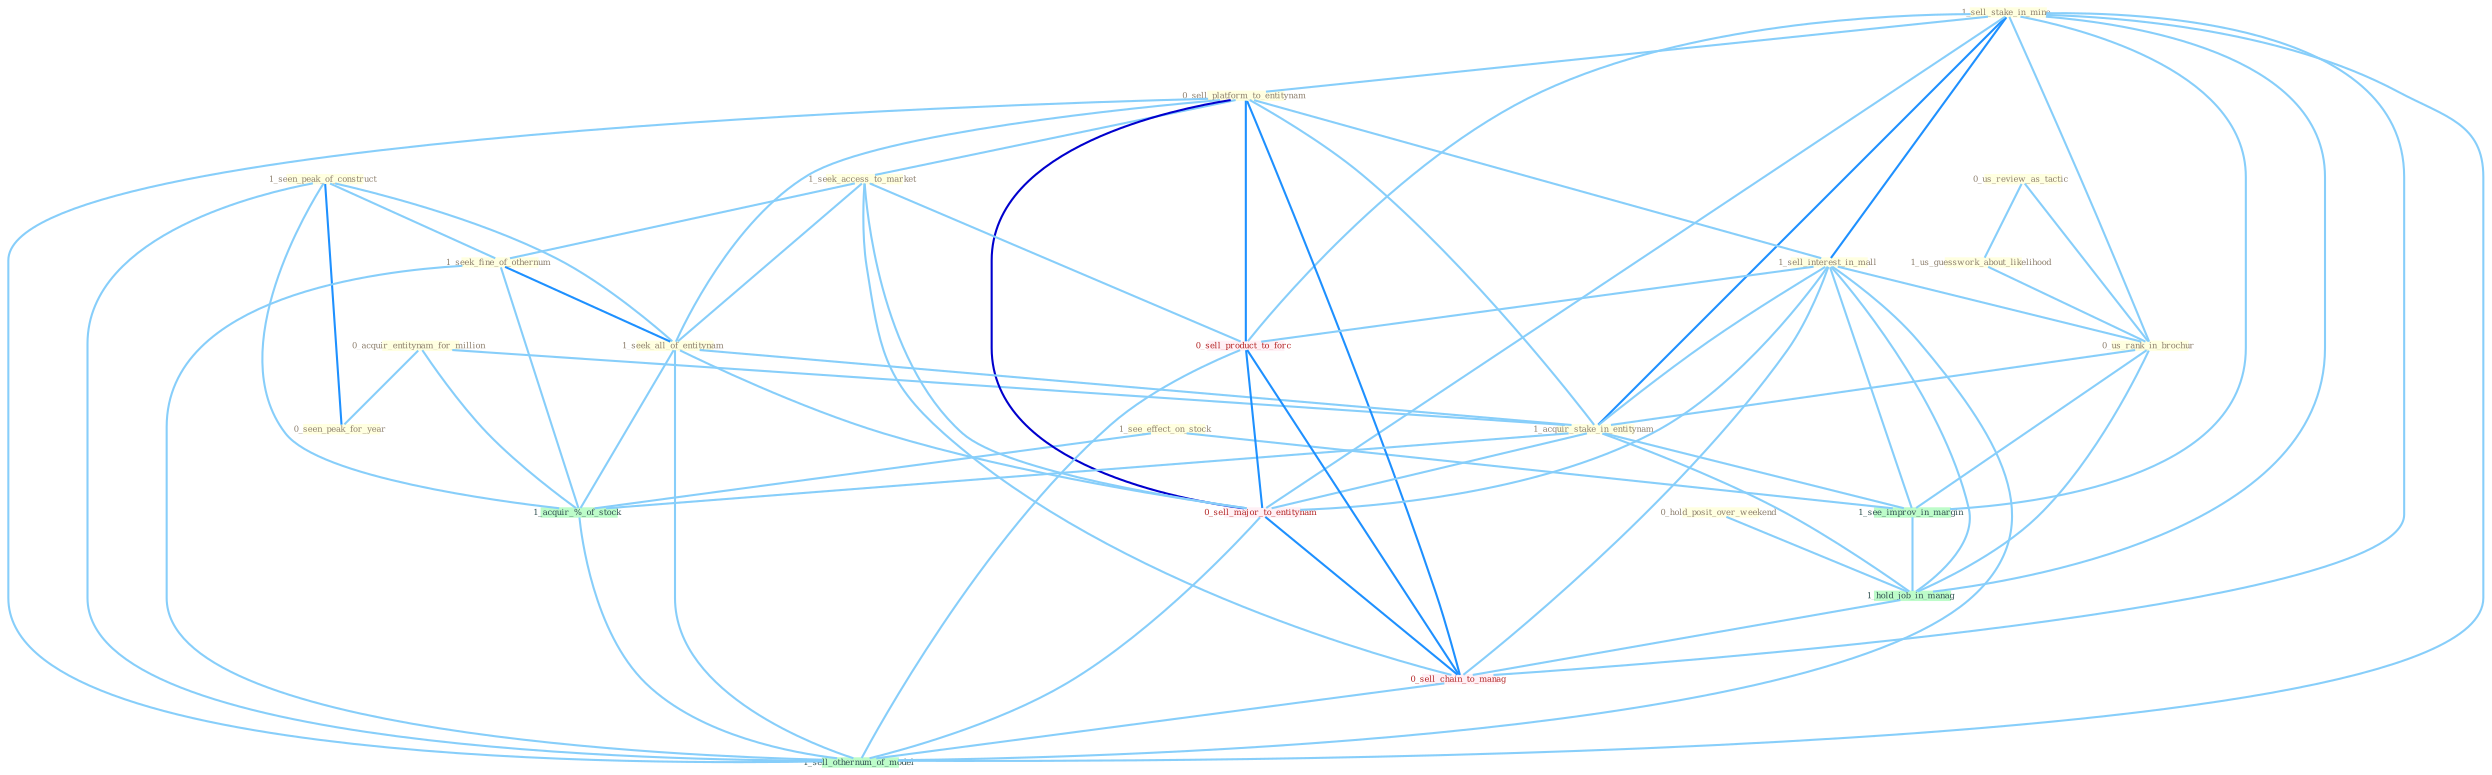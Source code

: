 Graph G{ 
    node
    [shape=polygon,style=filled,width=.5,height=.06,color="#BDFCC9",fixedsize=true,fontsize=4,
    fontcolor="#2f4f4f"];
    {node
    [color="#ffffe0", fontcolor="#8b7d6b"] "1_seen_peak_of_construct " "0_acquir_entitynam_for_million " "1_see_effect_on_stock " "1_sell_stake_in_mine " "0_seen_peak_for_year " "0_sell_platform_to_entitynam " "0_us_review_as_tactic " "1_sell_interest_in_mall " "1_us_guesswork_about_likelihood " "1_seek_access_to_market " "0_us_rank_in_brochur " "1_seek_fine_of_othernum " "1_seek_all_of_entitynam " "0_hold_posit_over_weekend " "1_acquir_stake_in_entitynam "}
{node [color="#fff0f5", fontcolor="#b22222"] "0_sell_product_to_forc " "0_sell_major_to_entitynam " "0_sell_chain_to_manag "}
edge [color="#B0E2FF"];

	"1_seen_peak_of_construct " -- "0_seen_peak_for_year " [w="2", color="#1e90ff" , len=0.8];
	"1_seen_peak_of_construct " -- "1_seek_fine_of_othernum " [w="1", color="#87cefa" ];
	"1_seen_peak_of_construct " -- "1_seek_all_of_entitynam " [w="1", color="#87cefa" ];
	"1_seen_peak_of_construct " -- "1_acquir_%_of_stock " [w="1", color="#87cefa" ];
	"1_seen_peak_of_construct " -- "1_sell_othernum_of_model " [w="1", color="#87cefa" ];
	"0_acquir_entitynam_for_million " -- "0_seen_peak_for_year " [w="1", color="#87cefa" ];
	"0_acquir_entitynam_for_million " -- "1_acquir_stake_in_entitynam " [w="1", color="#87cefa" ];
	"0_acquir_entitynam_for_million " -- "1_acquir_%_of_stock " [w="1", color="#87cefa" ];
	"1_see_effect_on_stock " -- "1_see_improv_in_margin " [w="1", color="#87cefa" ];
	"1_see_effect_on_stock " -- "1_acquir_%_of_stock " [w="1", color="#87cefa" ];
	"1_sell_stake_in_mine " -- "0_sell_platform_to_entitynam " [w="1", color="#87cefa" ];
	"1_sell_stake_in_mine " -- "1_sell_interest_in_mall " [w="2", color="#1e90ff" , len=0.8];
	"1_sell_stake_in_mine " -- "0_us_rank_in_brochur " [w="1", color="#87cefa" ];
	"1_sell_stake_in_mine " -- "1_acquir_stake_in_entitynam " [w="2", color="#1e90ff" , len=0.8];
	"1_sell_stake_in_mine " -- "1_see_improv_in_margin " [w="1", color="#87cefa" ];
	"1_sell_stake_in_mine " -- "1_hold_job_in_manag " [w="1", color="#87cefa" ];
	"1_sell_stake_in_mine " -- "0_sell_product_to_forc " [w="1", color="#87cefa" ];
	"1_sell_stake_in_mine " -- "0_sell_major_to_entitynam " [w="1", color="#87cefa" ];
	"1_sell_stake_in_mine " -- "0_sell_chain_to_manag " [w="1", color="#87cefa" ];
	"1_sell_stake_in_mine " -- "1_sell_othernum_of_model " [w="1", color="#87cefa" ];
	"0_sell_platform_to_entitynam " -- "1_sell_interest_in_mall " [w="1", color="#87cefa" ];
	"0_sell_platform_to_entitynam " -- "1_seek_access_to_market " [w="1", color="#87cefa" ];
	"0_sell_platform_to_entitynam " -- "1_seek_all_of_entitynam " [w="1", color="#87cefa" ];
	"0_sell_platform_to_entitynam " -- "1_acquir_stake_in_entitynam " [w="1", color="#87cefa" ];
	"0_sell_platform_to_entitynam " -- "0_sell_product_to_forc " [w="2", color="#1e90ff" , len=0.8];
	"0_sell_platform_to_entitynam " -- "0_sell_major_to_entitynam " [w="3", color="#0000cd" , len=0.6];
	"0_sell_platform_to_entitynam " -- "0_sell_chain_to_manag " [w="2", color="#1e90ff" , len=0.8];
	"0_sell_platform_to_entitynam " -- "1_sell_othernum_of_model " [w="1", color="#87cefa" ];
	"0_us_review_as_tactic " -- "1_us_guesswork_about_likelihood " [w="1", color="#87cefa" ];
	"0_us_review_as_tactic " -- "0_us_rank_in_brochur " [w="1", color="#87cefa" ];
	"1_sell_interest_in_mall " -- "0_us_rank_in_brochur " [w="1", color="#87cefa" ];
	"1_sell_interest_in_mall " -- "1_acquir_stake_in_entitynam " [w="1", color="#87cefa" ];
	"1_sell_interest_in_mall " -- "1_see_improv_in_margin " [w="1", color="#87cefa" ];
	"1_sell_interest_in_mall " -- "1_hold_job_in_manag " [w="1", color="#87cefa" ];
	"1_sell_interest_in_mall " -- "0_sell_product_to_forc " [w="1", color="#87cefa" ];
	"1_sell_interest_in_mall " -- "0_sell_major_to_entitynam " [w="1", color="#87cefa" ];
	"1_sell_interest_in_mall " -- "0_sell_chain_to_manag " [w="1", color="#87cefa" ];
	"1_sell_interest_in_mall " -- "1_sell_othernum_of_model " [w="1", color="#87cefa" ];
	"1_us_guesswork_about_likelihood " -- "0_us_rank_in_brochur " [w="1", color="#87cefa" ];
	"1_seek_access_to_market " -- "1_seek_fine_of_othernum " [w="1", color="#87cefa" ];
	"1_seek_access_to_market " -- "1_seek_all_of_entitynam " [w="1", color="#87cefa" ];
	"1_seek_access_to_market " -- "0_sell_product_to_forc " [w="1", color="#87cefa" ];
	"1_seek_access_to_market " -- "0_sell_major_to_entitynam " [w="1", color="#87cefa" ];
	"1_seek_access_to_market " -- "0_sell_chain_to_manag " [w="1", color="#87cefa" ];
	"0_us_rank_in_brochur " -- "1_acquir_stake_in_entitynam " [w="1", color="#87cefa" ];
	"0_us_rank_in_brochur " -- "1_see_improv_in_margin " [w="1", color="#87cefa" ];
	"0_us_rank_in_brochur " -- "1_hold_job_in_manag " [w="1", color="#87cefa" ];
	"1_seek_fine_of_othernum " -- "1_seek_all_of_entitynam " [w="2", color="#1e90ff" , len=0.8];
	"1_seek_fine_of_othernum " -- "1_acquir_%_of_stock " [w="1", color="#87cefa" ];
	"1_seek_fine_of_othernum " -- "1_sell_othernum_of_model " [w="1", color="#87cefa" ];
	"1_seek_all_of_entitynam " -- "1_acquir_stake_in_entitynam " [w="1", color="#87cefa" ];
	"1_seek_all_of_entitynam " -- "1_acquir_%_of_stock " [w="1", color="#87cefa" ];
	"1_seek_all_of_entitynam " -- "0_sell_major_to_entitynam " [w="1", color="#87cefa" ];
	"1_seek_all_of_entitynam " -- "1_sell_othernum_of_model " [w="1", color="#87cefa" ];
	"0_hold_posit_over_weekend " -- "1_hold_job_in_manag " [w="1", color="#87cefa" ];
	"1_acquir_stake_in_entitynam " -- "1_see_improv_in_margin " [w="1", color="#87cefa" ];
	"1_acquir_stake_in_entitynam " -- "1_acquir_%_of_stock " [w="1", color="#87cefa" ];
	"1_acquir_stake_in_entitynam " -- "1_hold_job_in_manag " [w="1", color="#87cefa" ];
	"1_acquir_stake_in_entitynam " -- "0_sell_major_to_entitynam " [w="1", color="#87cefa" ];
	"1_see_improv_in_margin " -- "1_hold_job_in_manag " [w="1", color="#87cefa" ];
	"1_acquir_%_of_stock " -- "1_sell_othernum_of_model " [w="1", color="#87cefa" ];
	"1_hold_job_in_manag " -- "0_sell_chain_to_manag " [w="1", color="#87cefa" ];
	"0_sell_product_to_forc " -- "0_sell_major_to_entitynam " [w="2", color="#1e90ff" , len=0.8];
	"0_sell_product_to_forc " -- "0_sell_chain_to_manag " [w="2", color="#1e90ff" , len=0.8];
	"0_sell_product_to_forc " -- "1_sell_othernum_of_model " [w="1", color="#87cefa" ];
	"0_sell_major_to_entitynam " -- "0_sell_chain_to_manag " [w="2", color="#1e90ff" , len=0.8];
	"0_sell_major_to_entitynam " -- "1_sell_othernum_of_model " [w="1", color="#87cefa" ];
	"0_sell_chain_to_manag " -- "1_sell_othernum_of_model " [w="1", color="#87cefa" ];
}